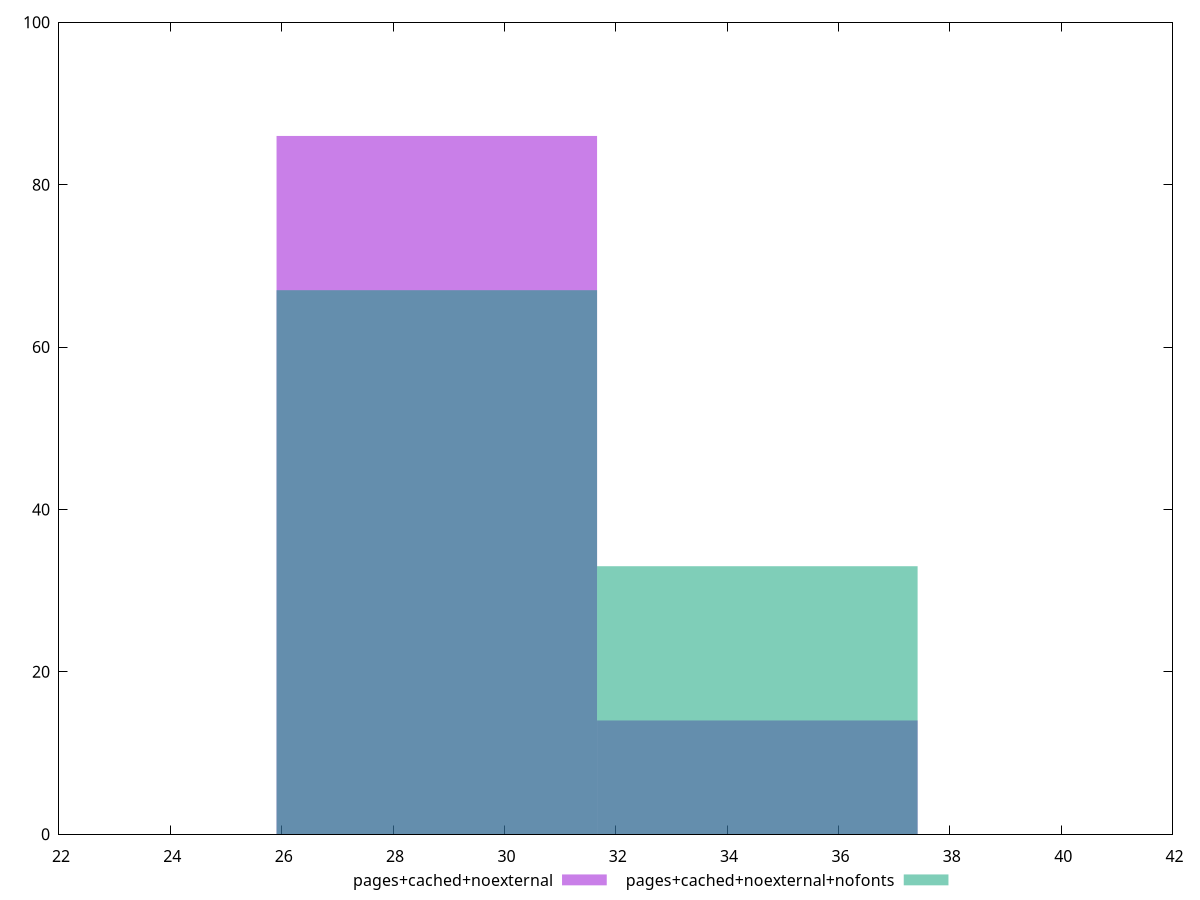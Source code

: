 reset
set terminal svg size 640, 500 enhanced background rgb 'white'
set output "reprap/max-potential-fid/comparison/histogram/5_vs_6.svg"

$pagesCachedNoexternal <<EOF
28.785955386395376 86
34.543146463674454 14
EOF

$pagesCachedNoexternalNofonts <<EOF
28.785955386395376 67
34.543146463674454 33
EOF

set key outside below
set boxwidth 5.757191077279075
set yrange [0:100]
set style fill transparent solid 0.5 noborder

plot \
  $pagesCachedNoexternal title "pages+cached+noexternal" with boxes, \
  $pagesCachedNoexternalNofonts title "pages+cached+noexternal+nofonts" with boxes, \


reset